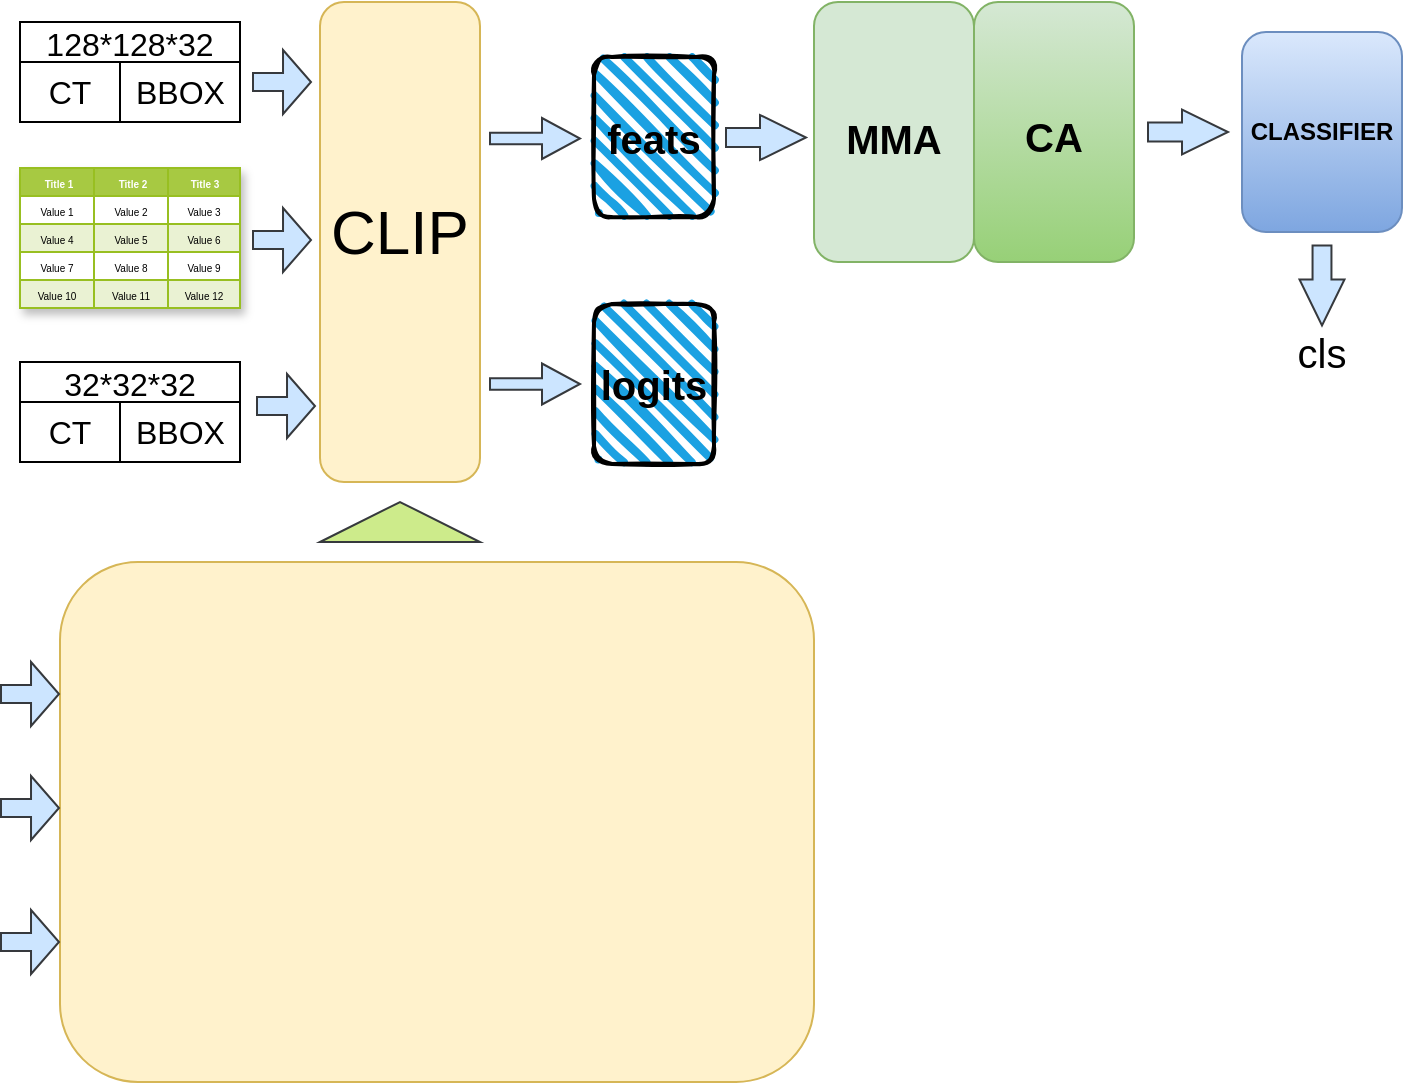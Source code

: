 <mxfile version="24.7.10">
  <diagram name="第 1 页" id="8vXSN7fhM1UmKQHkLlOZ">
    <mxGraphModel dx="946" dy="569" grid="1" gridSize="10" guides="1" tooltips="1" connect="1" arrows="1" fold="1" page="1" pageScale="1" pageWidth="827" pageHeight="1169" background="none" math="0" shadow="0">
      <root>
        <mxCell id="0" />
        <mxCell id="1" parent="0" />
        <mxCell id="Z1PE1oh3Be7AtQPSp_Xx-10" value="128*128*32" style="shape=table;startSize=20;container=1;collapsible=0;childLayout=tableLayout;fixedRows=1;rowLines=0;fontStyle=0;strokeColor=default;fontSize=16;" vertex="1" parent="1">
          <mxGeometry x="40" y="50" width="110" height="50" as="geometry" />
        </mxCell>
        <mxCell id="Z1PE1oh3Be7AtQPSp_Xx-14" value="" style="shape=tableRow;horizontal=0;startSize=0;swimlaneHead=0;swimlaneBody=0;top=0;left=0;bottom=0;right=0;collapsible=0;dropTarget=0;fillColor=none;points=[[0,0.5],[1,0.5]];portConstraint=eastwest;strokeColor=inherit;fontSize=16;" vertex="1" parent="Z1PE1oh3Be7AtQPSp_Xx-10">
          <mxGeometry y="20" width="110" height="30" as="geometry" />
        </mxCell>
        <mxCell id="Z1PE1oh3Be7AtQPSp_Xx-15" value="CT" style="shape=partialRectangle;html=1;whiteSpace=wrap;connectable=0;fillColor=none;top=0;left=0;bottom=0;right=0;overflow=hidden;strokeColor=inherit;fontSize=16;" vertex="1" parent="Z1PE1oh3Be7AtQPSp_Xx-14">
          <mxGeometry width="50" height="30" as="geometry">
            <mxRectangle width="50" height="30" as="alternateBounds" />
          </mxGeometry>
        </mxCell>
        <mxCell id="Z1PE1oh3Be7AtQPSp_Xx-16" value="BBOX" style="shape=partialRectangle;html=1;whiteSpace=wrap;connectable=0;fillColor=none;top=0;left=0;bottom=0;right=0;align=left;spacingLeft=6;overflow=hidden;strokeColor=inherit;fontSize=16;" vertex="1" parent="Z1PE1oh3Be7AtQPSp_Xx-14">
          <mxGeometry x="50" width="60" height="30" as="geometry">
            <mxRectangle width="60" height="30" as="alternateBounds" />
          </mxGeometry>
        </mxCell>
        <mxCell id="Z1PE1oh3Be7AtQPSp_Xx-20" value="32*32*32" style="shape=table;startSize=20;container=1;collapsible=0;childLayout=tableLayout;fixedRows=1;rowLines=0;fontStyle=0;strokeColor=default;fontSize=16;" vertex="1" parent="1">
          <mxGeometry x="40" y="220" width="110" height="50" as="geometry" />
        </mxCell>
        <mxCell id="Z1PE1oh3Be7AtQPSp_Xx-21" value="" style="shape=tableRow;horizontal=0;startSize=0;swimlaneHead=0;swimlaneBody=0;top=0;left=0;bottom=0;right=0;collapsible=0;dropTarget=0;fillColor=none;points=[[0,0.5],[1,0.5]];portConstraint=eastwest;strokeColor=inherit;fontSize=16;" vertex="1" parent="Z1PE1oh3Be7AtQPSp_Xx-20">
          <mxGeometry y="20" width="110" height="30" as="geometry" />
        </mxCell>
        <mxCell id="Z1PE1oh3Be7AtQPSp_Xx-22" value="CT" style="shape=partialRectangle;html=1;whiteSpace=wrap;connectable=0;fillColor=none;top=0;left=0;bottom=0;right=0;overflow=hidden;strokeColor=inherit;fontSize=16;" vertex="1" parent="Z1PE1oh3Be7AtQPSp_Xx-21">
          <mxGeometry width="50" height="30" as="geometry">
            <mxRectangle width="50" height="30" as="alternateBounds" />
          </mxGeometry>
        </mxCell>
        <mxCell id="Z1PE1oh3Be7AtQPSp_Xx-23" value="BBOX" style="shape=partialRectangle;html=1;whiteSpace=wrap;connectable=0;fillColor=none;top=0;left=0;bottom=0;right=0;align=left;spacingLeft=6;overflow=hidden;strokeColor=inherit;fontSize=16;" vertex="1" parent="Z1PE1oh3Be7AtQPSp_Xx-21">
          <mxGeometry x="50" width="60" height="30" as="geometry">
            <mxRectangle width="60" height="30" as="alternateBounds" />
          </mxGeometry>
        </mxCell>
        <mxCell id="Z1PE1oh3Be7AtQPSp_Xx-24" value="Assets" style="childLayout=tableLayout;recursiveResize=0;strokeColor=#98bf21;fillColor=#A7C942;shadow=1;fontSize=5;" vertex="1" parent="1">
          <mxGeometry x="40" y="123" width="110" height="70" as="geometry" />
        </mxCell>
        <mxCell id="Z1PE1oh3Be7AtQPSp_Xx-25" style="shape=tableRow;horizontal=0;startSize=0;swimlaneHead=0;swimlaneBody=0;top=0;left=0;bottom=0;right=0;dropTarget=0;collapsible=0;recursiveResize=0;expand=0;fontStyle=0;strokeColor=inherit;fillColor=#ffffff;fontSize=5;" vertex="1" parent="Z1PE1oh3Be7AtQPSp_Xx-24">
          <mxGeometry width="110" height="14" as="geometry" />
        </mxCell>
        <mxCell id="Z1PE1oh3Be7AtQPSp_Xx-26" value="&lt;font style=&quot;font-size: 5px;&quot;&gt;Title 1&lt;/font&gt;" style="connectable=0;recursiveResize=0;strokeColor=inherit;fillColor=#A7C942;align=center;fontStyle=1;fontColor=#FFFFFF;html=1;fontSize=5;" vertex="1" parent="Z1PE1oh3Be7AtQPSp_Xx-25">
          <mxGeometry width="37" height="14" as="geometry">
            <mxRectangle width="37" height="14" as="alternateBounds" />
          </mxGeometry>
        </mxCell>
        <mxCell id="Z1PE1oh3Be7AtQPSp_Xx-27" value="Title 2" style="connectable=0;recursiveResize=0;strokeColor=inherit;fillColor=#A7C942;align=center;fontStyle=1;fontColor=#FFFFFF;html=1;fontSize=5;" vertex="1" parent="Z1PE1oh3Be7AtQPSp_Xx-25">
          <mxGeometry x="37" width="37" height="14" as="geometry">
            <mxRectangle width="37" height="14" as="alternateBounds" />
          </mxGeometry>
        </mxCell>
        <mxCell id="Z1PE1oh3Be7AtQPSp_Xx-28" value="Title 3" style="connectable=0;recursiveResize=0;strokeColor=inherit;fillColor=#A7C942;align=center;fontStyle=1;fontColor=#FFFFFF;html=1;fontSize=5;" vertex="1" parent="Z1PE1oh3Be7AtQPSp_Xx-25">
          <mxGeometry x="74" width="36" height="14" as="geometry">
            <mxRectangle width="36" height="14" as="alternateBounds" />
          </mxGeometry>
        </mxCell>
        <mxCell id="Z1PE1oh3Be7AtQPSp_Xx-29" value="" style="shape=tableRow;horizontal=0;startSize=0;swimlaneHead=0;swimlaneBody=0;top=0;left=0;bottom=0;right=0;dropTarget=0;collapsible=0;recursiveResize=0;expand=0;fontStyle=0;strokeColor=inherit;fillColor=#ffffff;fontSize=5;" vertex="1" parent="Z1PE1oh3Be7AtQPSp_Xx-24">
          <mxGeometry y="14" width="110" height="14" as="geometry" />
        </mxCell>
        <mxCell id="Z1PE1oh3Be7AtQPSp_Xx-30" value="Value 1" style="connectable=0;recursiveResize=0;strokeColor=inherit;fillColor=inherit;align=center;whiteSpace=wrap;html=1;fontSize=5;" vertex="1" parent="Z1PE1oh3Be7AtQPSp_Xx-29">
          <mxGeometry width="37" height="14" as="geometry">
            <mxRectangle width="37" height="14" as="alternateBounds" />
          </mxGeometry>
        </mxCell>
        <mxCell id="Z1PE1oh3Be7AtQPSp_Xx-31" value="Value 2" style="connectable=0;recursiveResize=0;strokeColor=inherit;fillColor=inherit;align=center;whiteSpace=wrap;html=1;fontSize=5;" vertex="1" parent="Z1PE1oh3Be7AtQPSp_Xx-29">
          <mxGeometry x="37" width="37" height="14" as="geometry">
            <mxRectangle width="37" height="14" as="alternateBounds" />
          </mxGeometry>
        </mxCell>
        <mxCell id="Z1PE1oh3Be7AtQPSp_Xx-32" value="Value 3" style="connectable=0;recursiveResize=0;strokeColor=inherit;fillColor=inherit;align=center;whiteSpace=wrap;html=1;fontSize=5;" vertex="1" parent="Z1PE1oh3Be7AtQPSp_Xx-29">
          <mxGeometry x="74" width="36" height="14" as="geometry">
            <mxRectangle width="36" height="14" as="alternateBounds" />
          </mxGeometry>
        </mxCell>
        <mxCell id="Z1PE1oh3Be7AtQPSp_Xx-33" value="" style="shape=tableRow;horizontal=0;startSize=0;swimlaneHead=0;swimlaneBody=0;top=0;left=0;bottom=0;right=0;dropTarget=0;collapsible=0;recursiveResize=0;expand=0;fontStyle=1;strokeColor=inherit;fillColor=#EAF2D3;fontSize=5;" vertex="1" parent="Z1PE1oh3Be7AtQPSp_Xx-24">
          <mxGeometry y="28" width="110" height="14" as="geometry" />
        </mxCell>
        <mxCell id="Z1PE1oh3Be7AtQPSp_Xx-34" value="Value 4" style="connectable=0;recursiveResize=0;strokeColor=inherit;fillColor=inherit;whiteSpace=wrap;html=1;fontSize=5;" vertex="1" parent="Z1PE1oh3Be7AtQPSp_Xx-33">
          <mxGeometry width="37" height="14" as="geometry">
            <mxRectangle width="37" height="14" as="alternateBounds" />
          </mxGeometry>
        </mxCell>
        <mxCell id="Z1PE1oh3Be7AtQPSp_Xx-35" value="Value 5" style="connectable=0;recursiveResize=0;strokeColor=inherit;fillColor=inherit;whiteSpace=wrap;html=1;fontSize=5;" vertex="1" parent="Z1PE1oh3Be7AtQPSp_Xx-33">
          <mxGeometry x="37" width="37" height="14" as="geometry">
            <mxRectangle width="37" height="14" as="alternateBounds" />
          </mxGeometry>
        </mxCell>
        <mxCell id="Z1PE1oh3Be7AtQPSp_Xx-36" value="Value 6" style="connectable=0;recursiveResize=0;strokeColor=inherit;fillColor=inherit;whiteSpace=wrap;html=1;fontSize=5;" vertex="1" parent="Z1PE1oh3Be7AtQPSp_Xx-33">
          <mxGeometry x="74" width="36" height="14" as="geometry">
            <mxRectangle width="36" height="14" as="alternateBounds" />
          </mxGeometry>
        </mxCell>
        <mxCell id="Z1PE1oh3Be7AtQPSp_Xx-37" value="" style="shape=tableRow;horizontal=0;startSize=0;swimlaneHead=0;swimlaneBody=0;top=0;left=0;bottom=0;right=0;dropTarget=0;collapsible=0;recursiveResize=0;expand=0;fontStyle=0;strokeColor=inherit;fillColor=#ffffff;fontSize=5;" vertex="1" parent="Z1PE1oh3Be7AtQPSp_Xx-24">
          <mxGeometry y="42" width="110" height="14" as="geometry" />
        </mxCell>
        <mxCell id="Z1PE1oh3Be7AtQPSp_Xx-38" value="Value 7" style="connectable=0;recursiveResize=0;strokeColor=inherit;fillColor=inherit;fontStyle=0;align=center;whiteSpace=wrap;html=1;fontSize=5;" vertex="1" parent="Z1PE1oh3Be7AtQPSp_Xx-37">
          <mxGeometry width="37" height="14" as="geometry">
            <mxRectangle width="37" height="14" as="alternateBounds" />
          </mxGeometry>
        </mxCell>
        <mxCell id="Z1PE1oh3Be7AtQPSp_Xx-39" value="Value 8" style="connectable=0;recursiveResize=0;strokeColor=inherit;fillColor=inherit;fontStyle=0;align=center;whiteSpace=wrap;html=1;fontSize=5;" vertex="1" parent="Z1PE1oh3Be7AtQPSp_Xx-37">
          <mxGeometry x="37" width="37" height="14" as="geometry">
            <mxRectangle width="37" height="14" as="alternateBounds" />
          </mxGeometry>
        </mxCell>
        <mxCell id="Z1PE1oh3Be7AtQPSp_Xx-40" value="Value 9" style="connectable=0;recursiveResize=0;strokeColor=inherit;fillColor=inherit;fontStyle=0;align=center;whiteSpace=wrap;html=1;fontSize=5;" vertex="1" parent="Z1PE1oh3Be7AtQPSp_Xx-37">
          <mxGeometry x="74" width="36" height="14" as="geometry">
            <mxRectangle width="36" height="14" as="alternateBounds" />
          </mxGeometry>
        </mxCell>
        <mxCell id="Z1PE1oh3Be7AtQPSp_Xx-41" value="" style="shape=tableRow;horizontal=0;startSize=0;swimlaneHead=0;swimlaneBody=0;top=0;left=0;bottom=0;right=0;dropTarget=0;collapsible=0;recursiveResize=0;expand=0;fontStyle=1;strokeColor=inherit;fillColor=#EAF2D3;fontSize=5;" vertex="1" parent="Z1PE1oh3Be7AtQPSp_Xx-24">
          <mxGeometry y="56" width="110" height="14" as="geometry" />
        </mxCell>
        <mxCell id="Z1PE1oh3Be7AtQPSp_Xx-42" value="Value 10" style="connectable=0;recursiveResize=0;strokeColor=inherit;fillColor=inherit;whiteSpace=wrap;html=1;fontSize=5;" vertex="1" parent="Z1PE1oh3Be7AtQPSp_Xx-41">
          <mxGeometry width="37" height="14" as="geometry">
            <mxRectangle width="37" height="14" as="alternateBounds" />
          </mxGeometry>
        </mxCell>
        <mxCell id="Z1PE1oh3Be7AtQPSp_Xx-43" value="Value 11" style="connectable=0;recursiveResize=0;strokeColor=inherit;fillColor=inherit;whiteSpace=wrap;html=1;fontSize=5;" vertex="1" parent="Z1PE1oh3Be7AtQPSp_Xx-41">
          <mxGeometry x="37" width="37" height="14" as="geometry">
            <mxRectangle width="37" height="14" as="alternateBounds" />
          </mxGeometry>
        </mxCell>
        <mxCell id="Z1PE1oh3Be7AtQPSp_Xx-44" value="Value 12" style="connectable=0;recursiveResize=0;strokeColor=inherit;fillColor=inherit;whiteSpace=wrap;html=1;fontSize=5;" vertex="1" parent="Z1PE1oh3Be7AtQPSp_Xx-41">
          <mxGeometry x="74" width="36" height="14" as="geometry">
            <mxRectangle width="36" height="14" as="alternateBounds" />
          </mxGeometry>
        </mxCell>
        <mxCell id="Z1PE1oh3Be7AtQPSp_Xx-45" value="" style="rounded=1;whiteSpace=wrap;html=1;fillColor=#fff2cc;strokeColor=#d6b656;" vertex="1" parent="1">
          <mxGeometry x="190" y="40" width="80" height="240" as="geometry" />
        </mxCell>
        <mxCell id="Z1PE1oh3Be7AtQPSp_Xx-47" value="" style="endArrow=classic;html=1;rounded=0;labelBackgroundColor=default;shape=flexArrow;endWidth=22;endSize=4.33;width=9;fillColor=#cce5ff;strokeColor=#36393d;" edge="1" parent="1">
          <mxGeometry width="50" height="50" relative="1" as="geometry">
            <mxPoint x="156" y="80" as="sourcePoint" />
            <mxPoint x="186" y="80" as="targetPoint" />
          </mxGeometry>
        </mxCell>
        <mxCell id="Z1PE1oh3Be7AtQPSp_Xx-48" value="" style="endArrow=classic;html=1;rounded=0;labelBackgroundColor=default;shape=flexArrow;fillColor=#cce5ff;endWidth=22;endSize=4.33;width=9;strokeColor=#36393d;" edge="1" parent="1">
          <mxGeometry width="50" height="50" relative="1" as="geometry">
            <mxPoint x="156" y="159" as="sourcePoint" />
            <mxPoint x="186" y="159" as="targetPoint" />
          </mxGeometry>
        </mxCell>
        <mxCell id="Z1PE1oh3Be7AtQPSp_Xx-49" value="" style="endArrow=classic;html=1;rounded=0;labelBackgroundColor=default;shape=flexArrow;fillColor=#cce5ff;endWidth=22;endSize=4.33;width=9;strokeColor=#36393d;" edge="1" parent="1">
          <mxGeometry width="50" height="50" relative="1" as="geometry">
            <mxPoint x="158" y="242" as="sourcePoint" />
            <mxPoint x="188" y="242" as="targetPoint" />
          </mxGeometry>
        </mxCell>
        <mxCell id="Z1PE1oh3Be7AtQPSp_Xx-50" value="C&lt;span style=&quot;background-color: initial; font-size: 31px;&quot;&gt;L&lt;/span&gt;&lt;span style=&quot;background-color: initial; font-size: 31px;&quot;&gt;I&lt;/span&gt;&lt;span style=&quot;background-color: initial; font-size: 31px;&quot;&gt;P&lt;/span&gt;" style="text;strokeColor=none;align=center;fillColor=none;html=1;verticalAlign=middle;rounded=0;textDirection=ltr;fontSize=31;labelPosition=center;verticalLabelPosition=middle;whiteSpace=wrap;horizontal=1;fontStyle=0" vertex="1" parent="1">
          <mxGeometry x="215" y="100" width="30" height="110" as="geometry" />
        </mxCell>
        <mxCell id="Z1PE1oh3Be7AtQPSp_Xx-52" value="&lt;font style=&quot;font-size: 20px;&quot;&gt;&lt;b&gt;feats&lt;/b&gt;&lt;/font&gt;" style="rounded=1;whiteSpace=wrap;html=1;strokeWidth=2;fillWeight=4;hachureGap=8;hachureAngle=45;fillColor=#1ba1e2;sketch=1;" vertex="1" parent="1">
          <mxGeometry x="327" y="67.5" width="60" height="80" as="geometry" />
        </mxCell>
        <mxCell id="Z1PE1oh3Be7AtQPSp_Xx-51" value="" style="html=1;shadow=0;dashed=0;align=center;verticalAlign=middle;shape=mxgraph.arrows2.arrow;dy=0.72;dx=19;notch=0;fillColor=#cce5ff;strokeColor=#36393d;" vertex="1" parent="1">
          <mxGeometry x="275" y="98" width="45" height="20.5" as="geometry" />
        </mxCell>
        <mxCell id="Z1PE1oh3Be7AtQPSp_Xx-53" value="" style="rounded=1;whiteSpace=wrap;html=1;fillColor=#d5e8d4;strokeColor=#82b366;" vertex="1" parent="1">
          <mxGeometry x="437" y="40" width="80" height="130" as="geometry" />
        </mxCell>
        <mxCell id="Z1PE1oh3Be7AtQPSp_Xx-54" value="" style="rounded=1;whiteSpace=wrap;html=1;fillColor=#d5e8d4;strokeColor=#82b366;gradientColor=#97d077;" vertex="1" parent="1">
          <mxGeometry x="517" y="40" width="80" height="130" as="geometry" />
        </mxCell>
        <mxCell id="Z1PE1oh3Be7AtQPSp_Xx-55" value="" style="html=1;shadow=0;dashed=0;align=center;verticalAlign=middle;shape=mxgraph.arrows2.arrow;dy=0.58;dx=23;notch=0;fillColor=#cce5ff;strokeColor=#36393d;" vertex="1" parent="1">
          <mxGeometry x="393" y="96.5" width="40" height="22.5" as="geometry" />
        </mxCell>
        <mxCell id="Z1PE1oh3Be7AtQPSp_Xx-56" value="MMA" style="text;strokeColor=none;align=center;fillColor=none;html=1;verticalAlign=middle;whiteSpace=wrap;rounded=0;fontSize=20;fontStyle=1" vertex="1" parent="1">
          <mxGeometry x="447" y="92.75" width="60" height="30" as="geometry" />
        </mxCell>
        <mxCell id="Z1PE1oh3Be7AtQPSp_Xx-57" value="CA" style="text;strokeColor=none;align=center;fillColor=none;html=1;verticalAlign=middle;whiteSpace=wrap;rounded=0;fontSize=20;fontStyle=1" vertex="1" parent="1">
          <mxGeometry x="527" y="92" width="60" height="30" as="geometry" />
        </mxCell>
        <mxCell id="Z1PE1oh3Be7AtQPSp_Xx-58" value="" style="html=1;shadow=0;dashed=0;align=center;verticalAlign=middle;shape=mxgraph.arrows2.arrow;dy=0.58;dx=23;notch=0;fillColor=#cce5ff;strokeColor=#36393d;" vertex="1" parent="1">
          <mxGeometry x="604" y="93.75" width="40" height="22.5" as="geometry" />
        </mxCell>
        <mxCell id="Z1PE1oh3Be7AtQPSp_Xx-59" value="&lt;b&gt;CLASSIFIER&lt;/b&gt;" style="rounded=1;whiteSpace=wrap;html=1;fillColor=#dae8fc;gradientColor=#7ea6e0;strokeColor=#6c8ebf;" vertex="1" parent="1">
          <mxGeometry x="651" y="55" width="80" height="100" as="geometry" />
        </mxCell>
        <mxCell id="Z1PE1oh3Be7AtQPSp_Xx-60" value="" style="html=1;shadow=0;dashed=0;align=center;verticalAlign=middle;shape=mxgraph.arrows2.arrow;dy=0.58;dx=23;notch=0;fillColor=#cce5ff;strokeColor=#36393d;rotation=90;" vertex="1" parent="1">
          <mxGeometry x="671" y="170.5" width="40" height="22.5" as="geometry" />
        </mxCell>
        <mxCell id="Z1PE1oh3Be7AtQPSp_Xx-61" value="cls" style="text;strokeColor=none;align=center;fillColor=none;html=1;verticalAlign=middle;whiteSpace=wrap;rounded=0;fontSize=20;" vertex="1" parent="1">
          <mxGeometry x="661" y="200" width="60" height="30" as="geometry" />
        </mxCell>
        <mxCell id="Z1PE1oh3Be7AtQPSp_Xx-63" value="" style="triangle;whiteSpace=wrap;html=1;rotation=-90;fillColor=#cdeb8b;strokeColor=#36393d;" vertex="1" parent="1">
          <mxGeometry x="220" y="260" width="20" height="80" as="geometry" />
        </mxCell>
        <mxCell id="Z1PE1oh3Be7AtQPSp_Xx-65" value="" style="rounded=1;whiteSpace=wrap;html=1;fillColor=#fff2cc;strokeColor=#d6b656;" vertex="1" parent="1">
          <mxGeometry x="60" y="320" width="377" height="260" as="geometry" />
        </mxCell>
        <mxCell id="Z1PE1oh3Be7AtQPSp_Xx-67" value="" style="endArrow=classic;html=1;rounded=0;labelBackgroundColor=default;shape=flexArrow;endWidth=22;endSize=4.33;width=9;fillColor=#cce5ff;strokeColor=#36393d;" edge="1" parent="1">
          <mxGeometry width="50" height="50" relative="1" as="geometry">
            <mxPoint x="30" y="386" as="sourcePoint" />
            <mxPoint x="60" y="386" as="targetPoint" />
          </mxGeometry>
        </mxCell>
        <mxCell id="Z1PE1oh3Be7AtQPSp_Xx-68" value="" style="endArrow=classic;html=1;rounded=0;labelBackgroundColor=default;shape=flexArrow;endWidth=22;endSize=4.33;width=9;fillColor=#cce5ff;strokeColor=#36393d;" edge="1" parent="1">
          <mxGeometry width="50" height="50" relative="1" as="geometry">
            <mxPoint x="30" y="443" as="sourcePoint" />
            <mxPoint x="60" y="443" as="targetPoint" />
          </mxGeometry>
        </mxCell>
        <mxCell id="Z1PE1oh3Be7AtQPSp_Xx-69" value="" style="endArrow=classic;html=1;rounded=0;labelBackgroundColor=default;shape=flexArrow;endWidth=22;endSize=4.33;width=9;fillColor=#cce5ff;strokeColor=#36393d;" edge="1" parent="1">
          <mxGeometry width="50" height="50" relative="1" as="geometry">
            <mxPoint x="30" y="510" as="sourcePoint" />
            <mxPoint x="60" y="510" as="targetPoint" />
          </mxGeometry>
        </mxCell>
        <mxCell id="Z1PE1oh3Be7AtQPSp_Xx-70" value="" style="html=1;shadow=0;dashed=0;align=center;verticalAlign=middle;shape=mxgraph.arrows2.arrow;dy=0.72;dx=19;notch=0;fillColor=#cce5ff;strokeColor=#36393d;" vertex="1" parent="1">
          <mxGeometry x="275" y="220.75" width="45" height="20.5" as="geometry" />
        </mxCell>
        <mxCell id="Z1PE1oh3Be7AtQPSp_Xx-72" value="&lt;font style=&quot;font-size: 20px;&quot;&gt;&lt;b&gt;logits&lt;/b&gt;&lt;/font&gt;" style="rounded=1;whiteSpace=wrap;html=1;strokeWidth=2;fillWeight=4;hachureGap=8;hachureAngle=45;fillColor=#1ba1e2;sketch=1;" vertex="1" parent="1">
          <mxGeometry x="327" y="191" width="60" height="80" as="geometry" />
        </mxCell>
      </root>
    </mxGraphModel>
  </diagram>
</mxfile>
